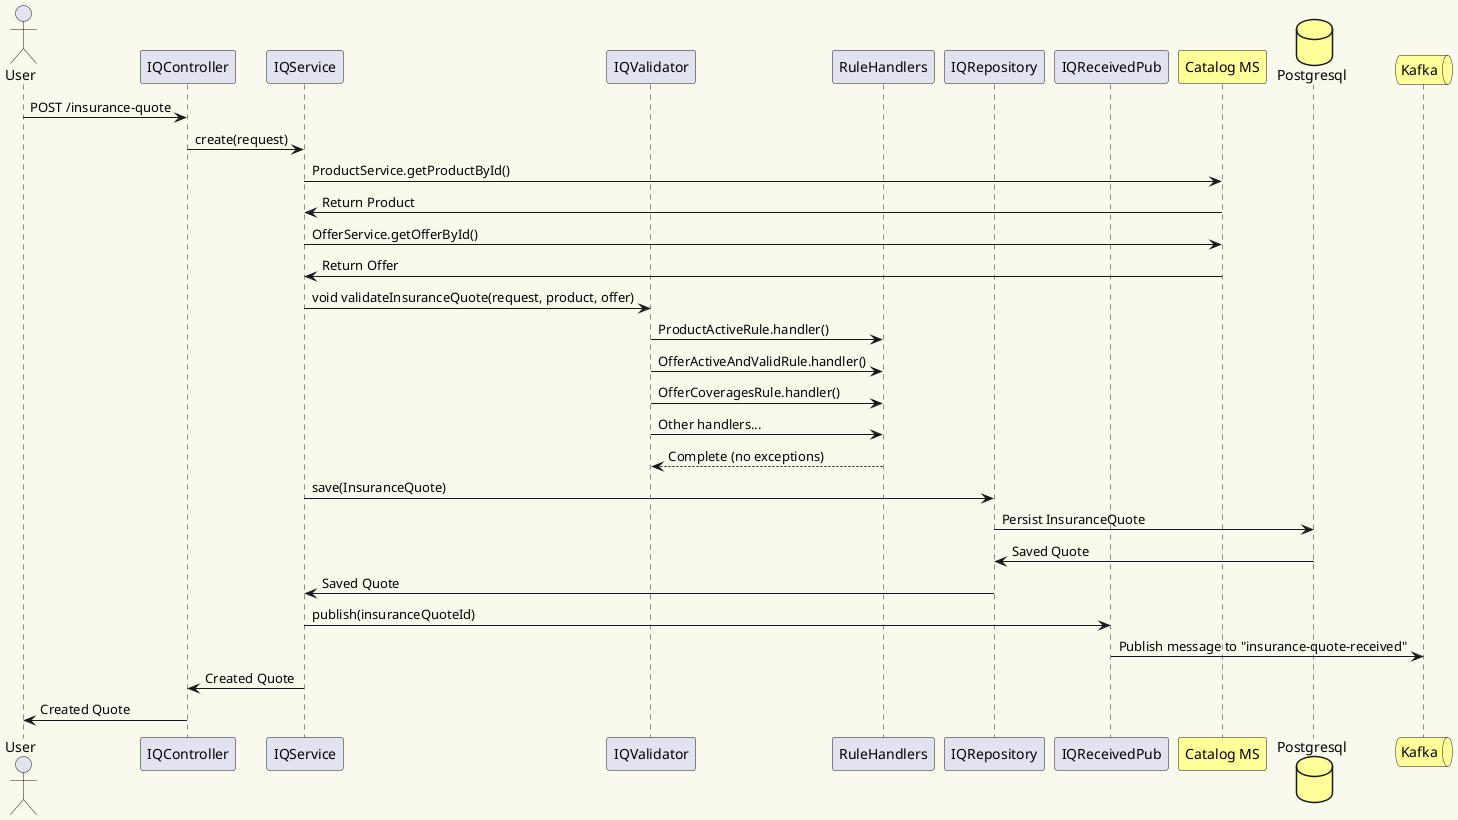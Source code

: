@startuml
skinparam backgroundColor #faf9ed
actor User
participant "IQController" as IQC
participant "IQService" as IQS
participant "IQValidator" as IQV
participant "RuleHandlers" as RH
participant "IQRepository" as IQR
participant "IQReceivedPub" as IQP
participant "Catalog MS" as CM #ffff99
database "Postgresql" as DB #ffff99
queue "Kafka" as K #ffff99

User -> IQC: POST /insurance-quote
IQC -> IQS: create(request)

IQS -> CM: ProductService.getProductById()
CM -> IQS: Return Product
IQS -> CM: OfferService.getOfferById()
CM -> IQS: Return Offer

IQS -> IQV: void validateInsuranceQuote(request, product, offer)
IQV -> RH: ProductActiveRule.handler()
IQV -> RH: OfferActiveAndValidRule.handler()
IQV -> RH: OfferCoveragesRule.handler()
IQV -> RH: Other handlers...
RH --> IQV: Complete (no exceptions)

IQS -> IQR: save(InsuranceQuote)
IQR -> DB: Persist InsuranceQuote
DB -> IQR: Saved Quote
IQR -> IQS: Saved Quote

IQS -> IQP: publish(insuranceQuoteId)
IQP -> K: Publish message to "insurance-quote-received"
IQS -> IQC: Created Quote
IQC -> User: Created Quote
@enduml
